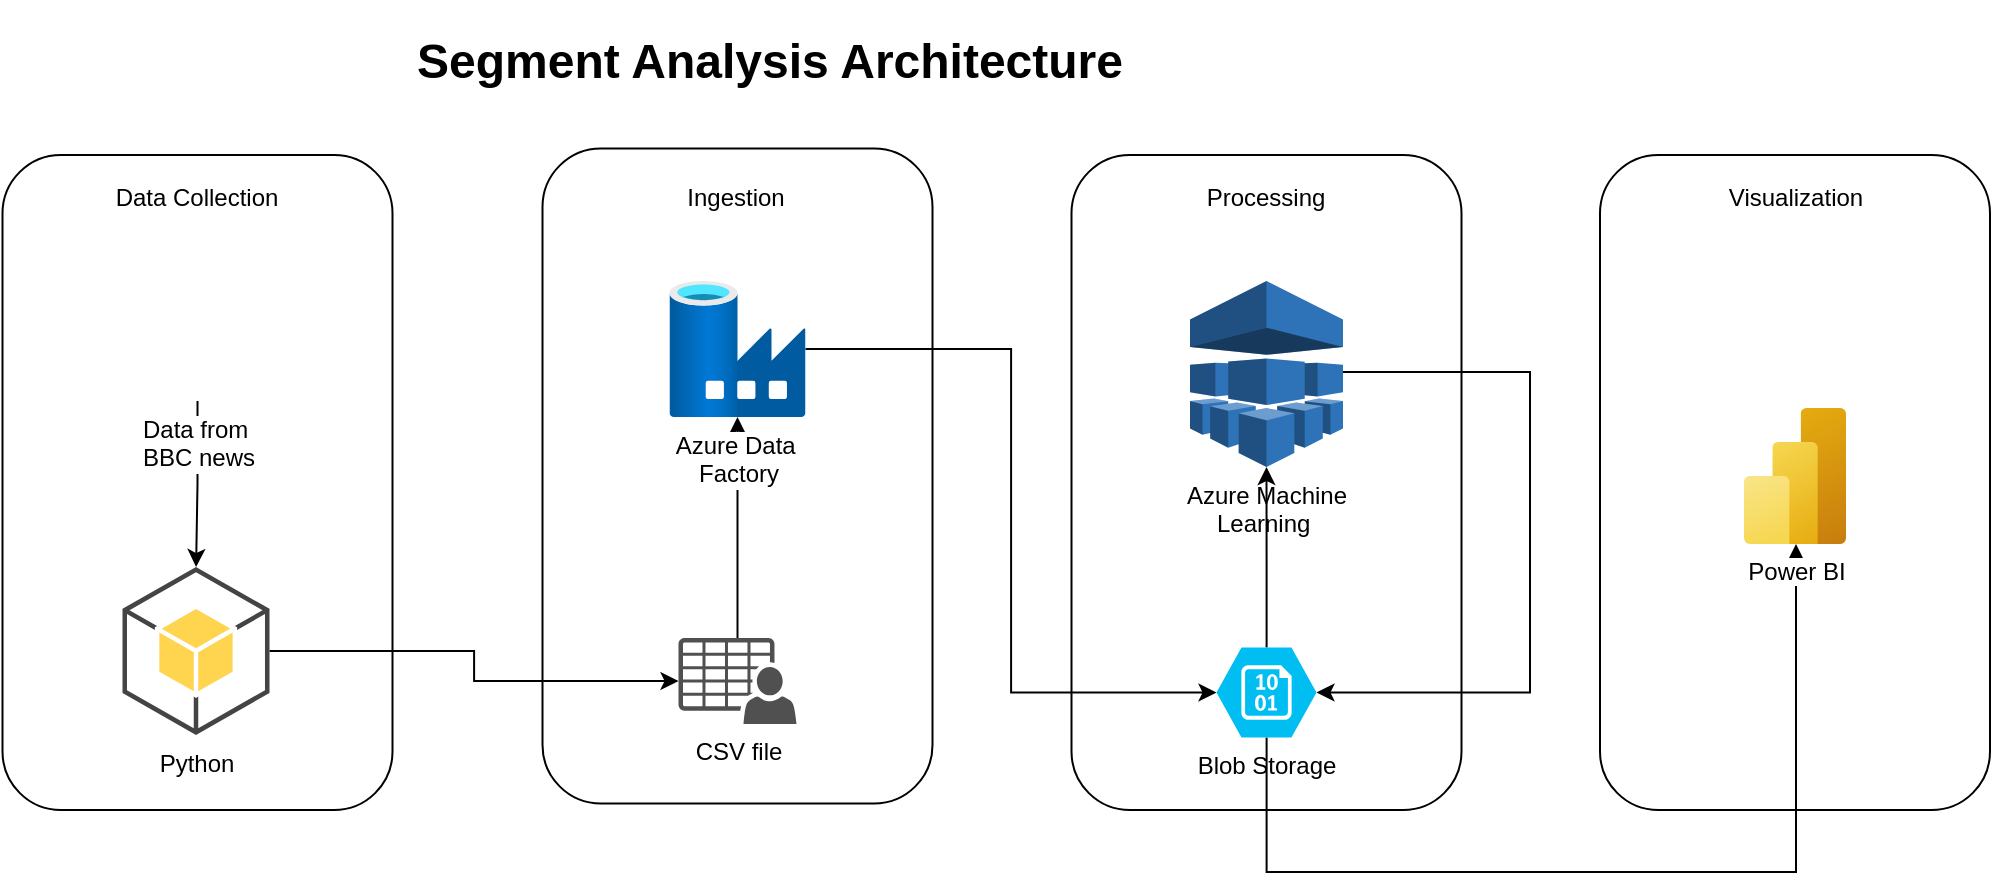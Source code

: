 <mxfile version="24.8.4">
  <diagram name="Page-1" id="08iG23ellMdxEoMAhPSL">
    <mxGraphModel dx="2132" dy="567" grid="1" gridSize="10" guides="1" tooltips="1" connect="1" arrows="1" fold="1" page="1" pageScale="1" pageWidth="850" pageHeight="1100" math="0" shadow="0">
      <root>
        <mxCell id="0" />
        <mxCell id="1" parent="0" />
        <mxCell id="29N_t15lai3JjT0ZTXth-18" value="" style="rounded=1;whiteSpace=wrap;html=1;rotation=90;align=center;" vertex="1" parent="1">
          <mxGeometry x="30" y="144.5" width="327.5" height="195" as="geometry" />
        </mxCell>
        <mxCell id="29N_t15lai3JjT0ZTXth-19" value="" style="rounded=1;whiteSpace=wrap;html=1;rotation=90;align=center;" vertex="1" parent="1">
          <mxGeometry x="-240" y="147.75" width="327.5" height="195" as="geometry" />
        </mxCell>
        <mxCell id="29N_t15lai3JjT0ZTXth-16" value="" style="rounded=1;whiteSpace=wrap;html=1;rotation=90;align=center;" vertex="1" parent="1">
          <mxGeometry x="294.5" y="147.75" width="327.5" height="195" as="geometry" />
        </mxCell>
        <mxCell id="29N_t15lai3JjT0ZTXth-14" value="" style="rounded=1;whiteSpace=wrap;html=1;rotation=90;align=center;" vertex="1" parent="1">
          <mxGeometry x="558.75" y="147.75" width="327.5" height="195" as="geometry" />
        </mxCell>
        <mxCell id="29N_t15lai3JjT0ZTXth-25" style="edgeStyle=orthogonalEdgeStyle;rounded=0;orthogonalLoop=1;jettySize=auto;html=1;" edge="1" parent="1" source="29N_t15lai3JjT0ZTXth-6" target="29N_t15lai3JjT0ZTXth-11">
          <mxGeometry relative="1" as="geometry" />
        </mxCell>
        <mxCell id="29N_t15lai3JjT0ZTXth-6" value="CSV file" style="sketch=0;pointerEvents=1;shadow=0;dashed=0;html=1;strokeColor=none;fillColor=#505050;labelPosition=center;verticalLabelPosition=bottom;verticalAlign=top;outlineConnect=0;align=center;shape=mxgraph.office.users.csv_file;" vertex="1" parent="1">
          <mxGeometry x="164.25" y="323" width="59" height="43" as="geometry" />
        </mxCell>
        <mxCell id="29N_t15lai3JjT0ZTXth-24" style="edgeStyle=orthogonalEdgeStyle;rounded=0;orthogonalLoop=1;jettySize=auto;html=1;" edge="1" parent="1" source="29N_t15lai3JjT0ZTXth-8" target="29N_t15lai3JjT0ZTXth-6">
          <mxGeometry relative="1" as="geometry" />
        </mxCell>
        <mxCell id="29N_t15lai3JjT0ZTXth-8" value="Python" style="outlineConnect=0;dashed=0;verticalLabelPosition=bottom;verticalAlign=top;align=center;html=1;shape=mxgraph.aws3.android;fillColor=#FFD44F;gradientColor=none;" vertex="1" parent="1">
          <mxGeometry x="-113.75" y="287.5" width="73.5" height="84" as="geometry" />
        </mxCell>
        <mxCell id="29N_t15lai3JjT0ZTXth-27" style="edgeStyle=orthogonalEdgeStyle;rounded=0;orthogonalLoop=1;jettySize=auto;html=1;" edge="1" parent="1" source="29N_t15lai3JjT0ZTXth-10" target="29N_t15lai3JjT0ZTXth-9">
          <mxGeometry relative="1" as="geometry" />
        </mxCell>
        <mxCell id="29N_t15lai3JjT0ZTXth-29" style="edgeStyle=orthogonalEdgeStyle;rounded=0;orthogonalLoop=1;jettySize=auto;html=1;" edge="1" parent="1" source="29N_t15lai3JjT0ZTXth-10" target="29N_t15lai3JjT0ZTXth-12">
          <mxGeometry relative="1" as="geometry">
            <Array as="points">
              <mxPoint x="458" y="440" />
              <mxPoint x="723" y="440" />
            </Array>
          </mxGeometry>
        </mxCell>
        <mxCell id="29N_t15lai3JjT0ZTXth-11" value="Azure Data&amp;nbsp;&lt;div&gt;Factory&lt;/div&gt;" style="image;aspect=fixed;html=1;points=[];align=center;fontSize=12;image=img/lib/azure2/databases/Data_Factory.svg;" vertex="1" parent="1">
          <mxGeometry x="159.75" y="144.5" width="68" height="68" as="geometry" />
        </mxCell>
        <mxCell id="29N_t15lai3JjT0ZTXth-12" value="Power BI" style="image;aspect=fixed;html=1;points=[];align=center;fontSize=12;image=img/lib/azure2/analytics/Power_BI_Embedded.svg;" vertex="1" parent="1">
          <mxGeometry x="697" y="208" width="51" height="68" as="geometry" />
        </mxCell>
        <mxCell id="29N_t15lai3JjT0ZTXth-15" value="Visualization" style="text;html=1;align=center;verticalAlign=middle;whiteSpace=wrap;rounded=0;" vertex="1" parent="1">
          <mxGeometry x="692.5" y="88" width="60" height="30" as="geometry" />
        </mxCell>
        <mxCell id="29N_t15lai3JjT0ZTXth-17" value="Processing" style="text;html=1;align=center;verticalAlign=middle;whiteSpace=wrap;rounded=0;" vertex="1" parent="1">
          <mxGeometry x="428.25" y="88" width="60" height="30" as="geometry" />
        </mxCell>
        <mxCell id="29N_t15lai3JjT0ZTXth-20" value="Data Collection" style="text;html=1;align=center;verticalAlign=middle;whiteSpace=wrap;rounded=0;" vertex="1" parent="1">
          <mxGeometry x="-146.87" y="88" width="141.25" height="30" as="geometry" />
        </mxCell>
        <mxCell id="29N_t15lai3JjT0ZTXth-23" style="edgeStyle=orthogonalEdgeStyle;rounded=0;orthogonalLoop=1;jettySize=auto;html=1;" edge="1" parent="1" source="29N_t15lai3JjT0ZTXth-21" target="29N_t15lai3JjT0ZTXth-8">
          <mxGeometry relative="1" as="geometry" />
        </mxCell>
        <mxCell id="29N_t15lai3JjT0ZTXth-21" value="Data from&amp;nbsp;&lt;div&gt;BBC news&lt;/div&gt;" style="shape=image;html=1;verticalAlign=top;verticalLabelPosition=bottom;labelBackgroundColor=#ffffff;imageAspect=0;aspect=fixed;image=https://cdn1.iconfinder.com/data/icons/KDE_Crystal_Diamond_2.5_Classical_Mod/128x128/mimetypes/html.png" vertex="1" parent="1">
          <mxGeometry x="-111.5" y="134" width="70.5" height="70.5" as="geometry" />
        </mxCell>
        <mxCell id="29N_t15lai3JjT0ZTXth-22" value="In&lt;span style=&quot;background-color: initial;&quot;&gt;gestion&lt;/span&gt;" style="text;html=1;align=center;verticalAlign=middle;whiteSpace=wrap;rounded=0;" vertex="1" parent="1">
          <mxGeometry x="163.25" y="88" width="60" height="30" as="geometry" />
        </mxCell>
        <mxCell id="29N_t15lai3JjT0ZTXth-28" style="edgeStyle=orthogonalEdgeStyle;rounded=0;orthogonalLoop=1;jettySize=auto;html=1;entryX=1;entryY=0.5;entryDx=0;entryDy=0;entryPerimeter=0;" edge="1" parent="1" source="29N_t15lai3JjT0ZTXth-9" target="29N_t15lai3JjT0ZTXth-10">
          <mxGeometry relative="1" as="geometry">
            <Array as="points">
              <mxPoint x="590" y="190" />
              <mxPoint x="590" y="350" />
            </Array>
          </mxGeometry>
        </mxCell>
        <mxCell id="29N_t15lai3JjT0ZTXth-30" value="&lt;h1&gt;Segment Analysis Architecture&lt;/h1&gt;" style="text;html=1;align=center;verticalAlign=middle;whiteSpace=wrap;rounded=0;" vertex="1" parent="1">
          <mxGeometry y="20" width="420" height="30" as="geometry" />
        </mxCell>
        <mxCell id="29N_t15lai3JjT0ZTXth-9" value="Azure Machine&lt;div&gt;Learning&amp;nbsp;&lt;/div&gt;" style="outlineConnect=0;dashed=0;verticalLabelPosition=bottom;verticalAlign=top;align=center;html=1;shape=mxgraph.aws3.machine_learning;fillColor=#2E73B8;gradientColor=none;" vertex="1" parent="1">
          <mxGeometry x="420" y="144.5" width="76.5" height="93" as="geometry" />
        </mxCell>
        <mxCell id="29N_t15lai3JjT0ZTXth-10" value="Blob Storage" style="verticalLabelPosition=bottom;html=1;verticalAlign=top;align=center;strokeColor=none;fillColor=#00BEF2;shape=mxgraph.azure.storage_blob;shadow=0;" vertex="1" parent="1">
          <mxGeometry x="433.25" y="327.75" width="50" height="45" as="geometry" />
        </mxCell>
        <mxCell id="29N_t15lai3JjT0ZTXth-31" style="edgeStyle=orthogonalEdgeStyle;rounded=0;orthogonalLoop=1;jettySize=auto;html=1;entryX=0;entryY=0.5;entryDx=0;entryDy=0;entryPerimeter=0;" edge="1" parent="1" source="29N_t15lai3JjT0ZTXth-11" target="29N_t15lai3JjT0ZTXth-10">
          <mxGeometry relative="1" as="geometry" />
        </mxCell>
      </root>
    </mxGraphModel>
  </diagram>
</mxfile>
